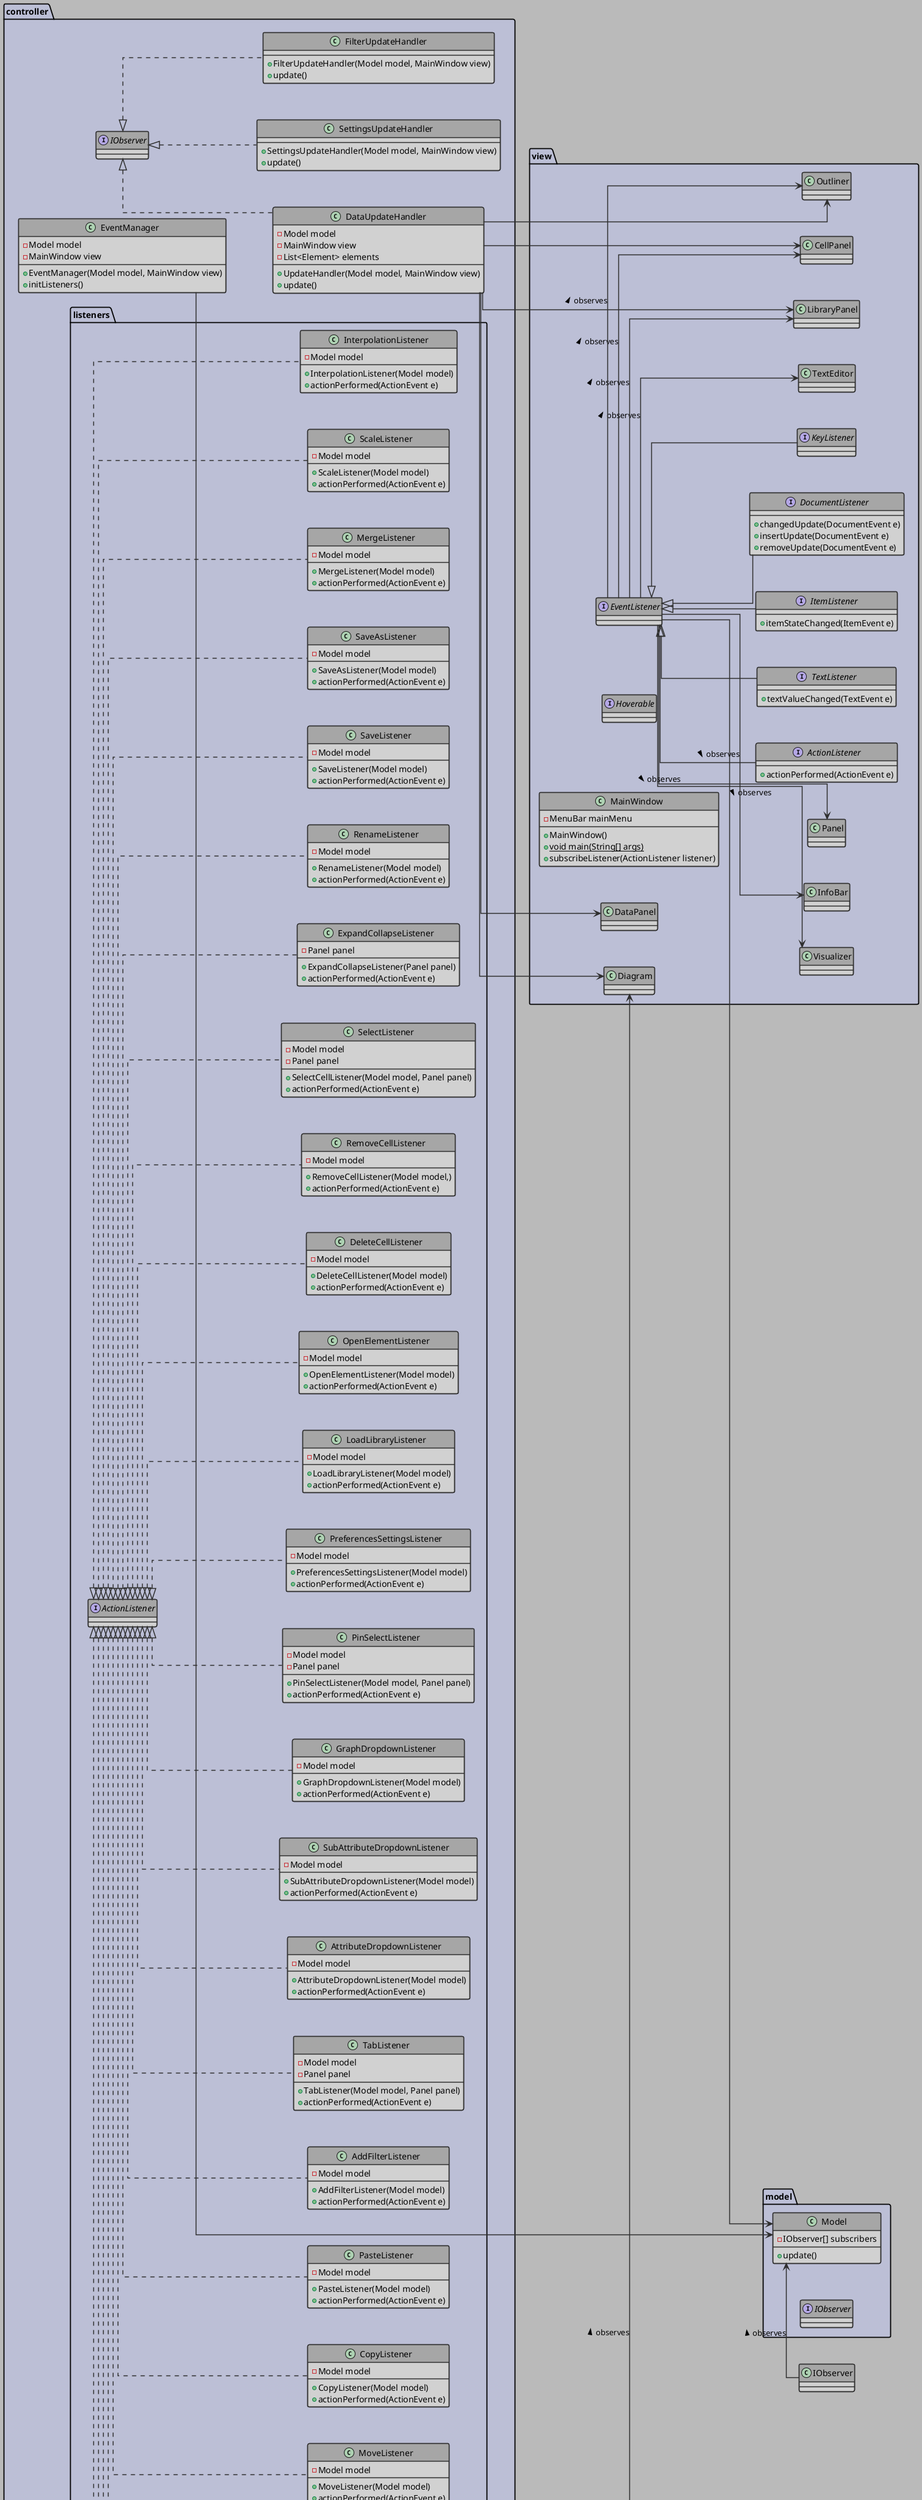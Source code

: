@startuml
left to right direction

'Style Settings
skinparam {
    Linetype ortho
    BackgroundColor #bababa
    Shadowing false
    Nodesep 60
    Ranksep 50
    
}
skinparam Arrow {
    Color #2e2e2e
    Thickness 1.5
}
skinparam CircledCharacter {
    Radius 8
    FontSize 10
}
skinparam class {
    BackgroundColor #d1d1d1
    BorderColor #2e2e2e
    BorderThickness 1.5
    HeaderBackgroundColor #a6a6a6
}
skinparam package {
    BackgroundColor #bcbfd6
    BorderThickness 1.8
}
skinparam Note {
    BackgroundColor #297547
    BorderColor #171a17
    FontColor #e8e8e8
}

package model{
    

    interface IObserver 

   class Model {
        -IObserver[] subscribers
        +update()
    }

}


package view{
    together {
        interface EventListener 


        interface ActionListener extends EventListener{
            +actionPerformed(ActionEvent e)
        }

        interface TextListener extends EventListener{
            +textValueChanged(TextEvent e)
        }

        interface ItemListener extends EventListener{
            +itemStateChanged(ItemEvent e)
        }

        interface DocumentListener extends EventListener{
            +changedUpdate(DocumentEvent e)
            +insertUpdate(DocumentEvent e)
            +removeUpdate(DocumentEvent e)
        }
        interface KeyListener extends EventListener
        
        interface Hoverable
    }

    

    class MainWindow {
        -MenuBar mainMenu

        +MainWindow()
        +{static} void main(String[] args)
        +subscribeListener(ActionListener listener)
    }

    class Panel 

    class Outliner
    class TextEditor
    class Visualizer
    class InfoBar
    class CellPanel
    class LibraryPanel
    class DataPanel
    class Diagram
}


package controller{

    together {
        class EventManager{
            -Model model
            -MainWindow view
            +EventManager(Model model, MainWindow view)
            +initListeners()
        }

        

        class DataUpdateHandler implements IObserver{
            -Model model
            -MainWindow view
            -List<Element> elements
            +UpdateHandler(Model model, MainWindow view)
            +update()

        }

        class SettingsUpdateHandler implements IObserver{
            +SettingsUpdateHandler(Model model, MainWindow view)
            +update()

        }


        class FilterUpdateHandler implements IObserver{
            +FilterUpdateHandler(Model model, MainWindow view)
            +update()
        }

          
        
    }

    package listeners{

            class LoadLibraryListener implements ActionListener{
                -Model model
                +LoadLibraryListener(Model model)
                +actionPerformed(ActionEvent e)
            }
            
            class OpenElementListener implements ActionListener{
                -Model model
                +OpenElementListener(Model model)
                +actionPerformed(ActionEvent e)
            }

            class DeleteCellListener implements ActionListener{
               -Model model
               +DeleteCellListener(Model model)
               +actionPerformed(ActionEvent e)
            }

            class RemoveCellListener implements ActionListener{
                -Model model
                +RemoveCellListener(Model model,)
                +actionPerformed(ActionEvent e)
            }

            class SelectListener implements ActionListener{
                -Model model
                -Panel panel
                +SelectCellListener(Model model, Panel panel)
                +actionPerformed(ActionEvent e)
            }

            class ExpandCollapseListener implements ActionListener{
                -Panel panel
                +ExpandCollapseListener(Panel panel)
                +actionPerformed(ActionEvent e)
           
            }
            class RenameListener implements ActionListener{
                -Model model
                +RenameListener(Model model)
                +actionPerformed(ActionEvent e)
            }

            class EditListener implements ActionListener, DocumentListener{
                -Model model
                +EditListener(Model model)
                +actionPerformed(ActionEvent e)
            }

            class SaveListener implements ActionListener{
                -Model model
               +SaveListener(Model model)
               +actionPerformed(ActionEvent e)
            }

            class SaveAsListener implements ActionListener{
                -Model model
                +SaveAsListener(Model model)
                +actionPerformed(ActionEvent e)
            }

            class MergeListener implements ActionListener{
                -Model model
                +MergeListener(Model model)
                +actionPerformed(ActionEvent e)
            }

            class ScaleListener implements ActionListener{
                -Model model
                +ScaleListener(Model model)
                +actionPerformed(ActionEvent e)
            }

            class InterpolationListener implements ActionListener{
                -Model model
                +InterpolationListener(Model model)
                +actionPerformed(ActionEvent e)
            }

            class UndoListener implements ActionListener{
               -Model model
               +UndoListener(Model model)
               +actionPerformed(ActionEvent e)
            }

            class RedoListener implements ActionListener{
                -Model model
                +RedoListener(Model model)
                +actionPerformed(ActionEvent e)
            }

            class StatisticsListener implements ItemListener{
               -Model model
               +StatisticsListener(Model model)
               +itemStateChanged(ItemEvent e)
            }

            class SearchListener implements TextListener{
                -Model model
                +SearchListener(Model model)
                +textValueChanged(TextEvent e)
            }

            class EditorSearchListener implements TextListener{
                -Model model
                +SearchListener(Model model)
                
            }

            class CompareListener implements ActionListener{
                -Model model
                +CompareListener(Model model)
                +actionPerformed(ActionEvent e)
            }

            class MoveListener implements ActionListener{
                -Model model
                +MoveListener(Model model)
                +actionPerformed(ActionEvent e)
            } 

            class CopyListener implements ActionListener{
                -Model model
                +CopyListener(Model model)
                +actionPerformed(ActionEvent e)
            }

            class PasteListener implements ActionListener{
                -Model model
                +PasteListener(Model model)
                +actionPerformed(ActionEvent e)
            }

            class HoverListener implements Hoverable{
                -Model model 
                -Panel panel
                +HoverListener(Model model, Panel panel)
                
            }

            class AddFilterListener implements ActionListener{
                -Model model
                +AddFilterListener(Model model)
                +actionPerformed(ActionEvent e)
            }

            class TabListener implements ActionListener{
                -Model model
                -Panel panel
                +TabListener(Model model, Panel panel)
                +actionPerformed(ActionEvent e)
            }

            class AttributeDropdownListener implements ActionListener{
                -Model model
                +AttributeDropdownListener(Model model)
                +actionPerformed(ActionEvent e)
            }

            class SubAttributeDropdownListener implements ActionListener{
                -Model model
                +SubAttributeDropdownListener(Model model)
                +actionPerformed(ActionEvent e)
            }

            class GraphDropdownListener implements ActionListener{
                -Model model
                +GraphDropdownListener(Model model)
                +actionPerformed(ActionEvent e)
            }

            class PinSelectListener implements ActionListener{
                -Model model
                -Panel panel
                +PinSelectListener(Model model, Panel panel)
                +actionPerformed(ActionEvent e)
            }

            class ShortcutSettingsListener implements KeyListener{
                -Model model
                +ShortcutSettingsListener(Model model)
                +actionPerformed(ActionEvent e)
            }

            class PreferencesSettingsListener implements ActionListener{
                -Model model
                +PreferencesSettingsListener(Model model)
                +actionPerformed(ActionEvent e)

            }


    }

    

}   
       
    EventListener --> CellPanel: > observes
    EventListener --> Panel: > observes
    EventListener --> TextEditor: > observes
    EventListener --> LibraryPanel: > observes
    EventListener --> Outliner: > observes
    EventListener --> Visualizer: > observes
    EventListener --> InfoBar: > observes
    EventListener --> Model

    EventManager --> Model

    Hoverable --> Diagram: > observes
  
    DataUpdateHandler --> DataPanel
    DataUpdateHandler --> CellPanel
    DataUpdateHandler --> LibraryPanel
    DataUpdateHandler --> Diagram
    DataUpdateHandler --> Outliner

    IObserver -> Model: > observes
   
   
          

@enduml
